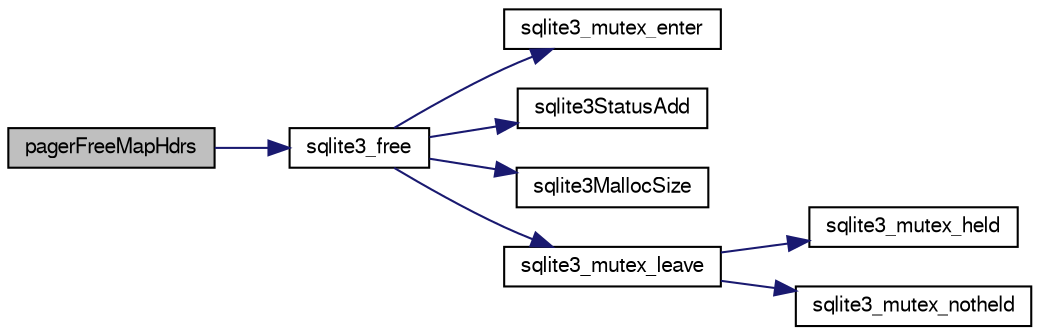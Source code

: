 digraph "pagerFreeMapHdrs"
{
  edge [fontname="FreeSans",fontsize="10",labelfontname="FreeSans",labelfontsize="10"];
  node [fontname="FreeSans",fontsize="10",shape=record];
  rankdir="LR";
  Node200894 [label="pagerFreeMapHdrs",height=0.2,width=0.4,color="black", fillcolor="grey75", style="filled", fontcolor="black"];
  Node200894 -> Node200895 [color="midnightblue",fontsize="10",style="solid",fontname="FreeSans"];
  Node200895 [label="sqlite3_free",height=0.2,width=0.4,color="black", fillcolor="white", style="filled",URL="$sqlite3_8c.html#a6552349e36a8a691af5487999ab09519"];
  Node200895 -> Node200896 [color="midnightblue",fontsize="10",style="solid",fontname="FreeSans"];
  Node200896 [label="sqlite3_mutex_enter",height=0.2,width=0.4,color="black", fillcolor="white", style="filled",URL="$sqlite3_8c.html#a1c12cde690bd89f104de5cbad12a6bf5"];
  Node200895 -> Node200897 [color="midnightblue",fontsize="10",style="solid",fontname="FreeSans"];
  Node200897 [label="sqlite3StatusAdd",height=0.2,width=0.4,color="black", fillcolor="white", style="filled",URL="$sqlite3_8c.html#afa029f93586aeab4cc85360905dae9cd"];
  Node200895 -> Node200898 [color="midnightblue",fontsize="10",style="solid",fontname="FreeSans"];
  Node200898 [label="sqlite3MallocSize",height=0.2,width=0.4,color="black", fillcolor="white", style="filled",URL="$sqlite3_8c.html#acf5d2a5f35270bafb050bd2def576955"];
  Node200895 -> Node200899 [color="midnightblue",fontsize="10",style="solid",fontname="FreeSans"];
  Node200899 [label="sqlite3_mutex_leave",height=0.2,width=0.4,color="black", fillcolor="white", style="filled",URL="$sqlite3_8c.html#a5838d235601dbd3c1fa993555c6bcc93"];
  Node200899 -> Node200900 [color="midnightblue",fontsize="10",style="solid",fontname="FreeSans"];
  Node200900 [label="sqlite3_mutex_held",height=0.2,width=0.4,color="black", fillcolor="white", style="filled",URL="$sqlite3_8c.html#acf77da68932b6bc163c5e68547ecc3e7"];
  Node200899 -> Node200901 [color="midnightblue",fontsize="10",style="solid",fontname="FreeSans"];
  Node200901 [label="sqlite3_mutex_notheld",height=0.2,width=0.4,color="black", fillcolor="white", style="filled",URL="$sqlite3_8c.html#a83967c837c1c000d3b5adcfaa688f5dc"];
}
